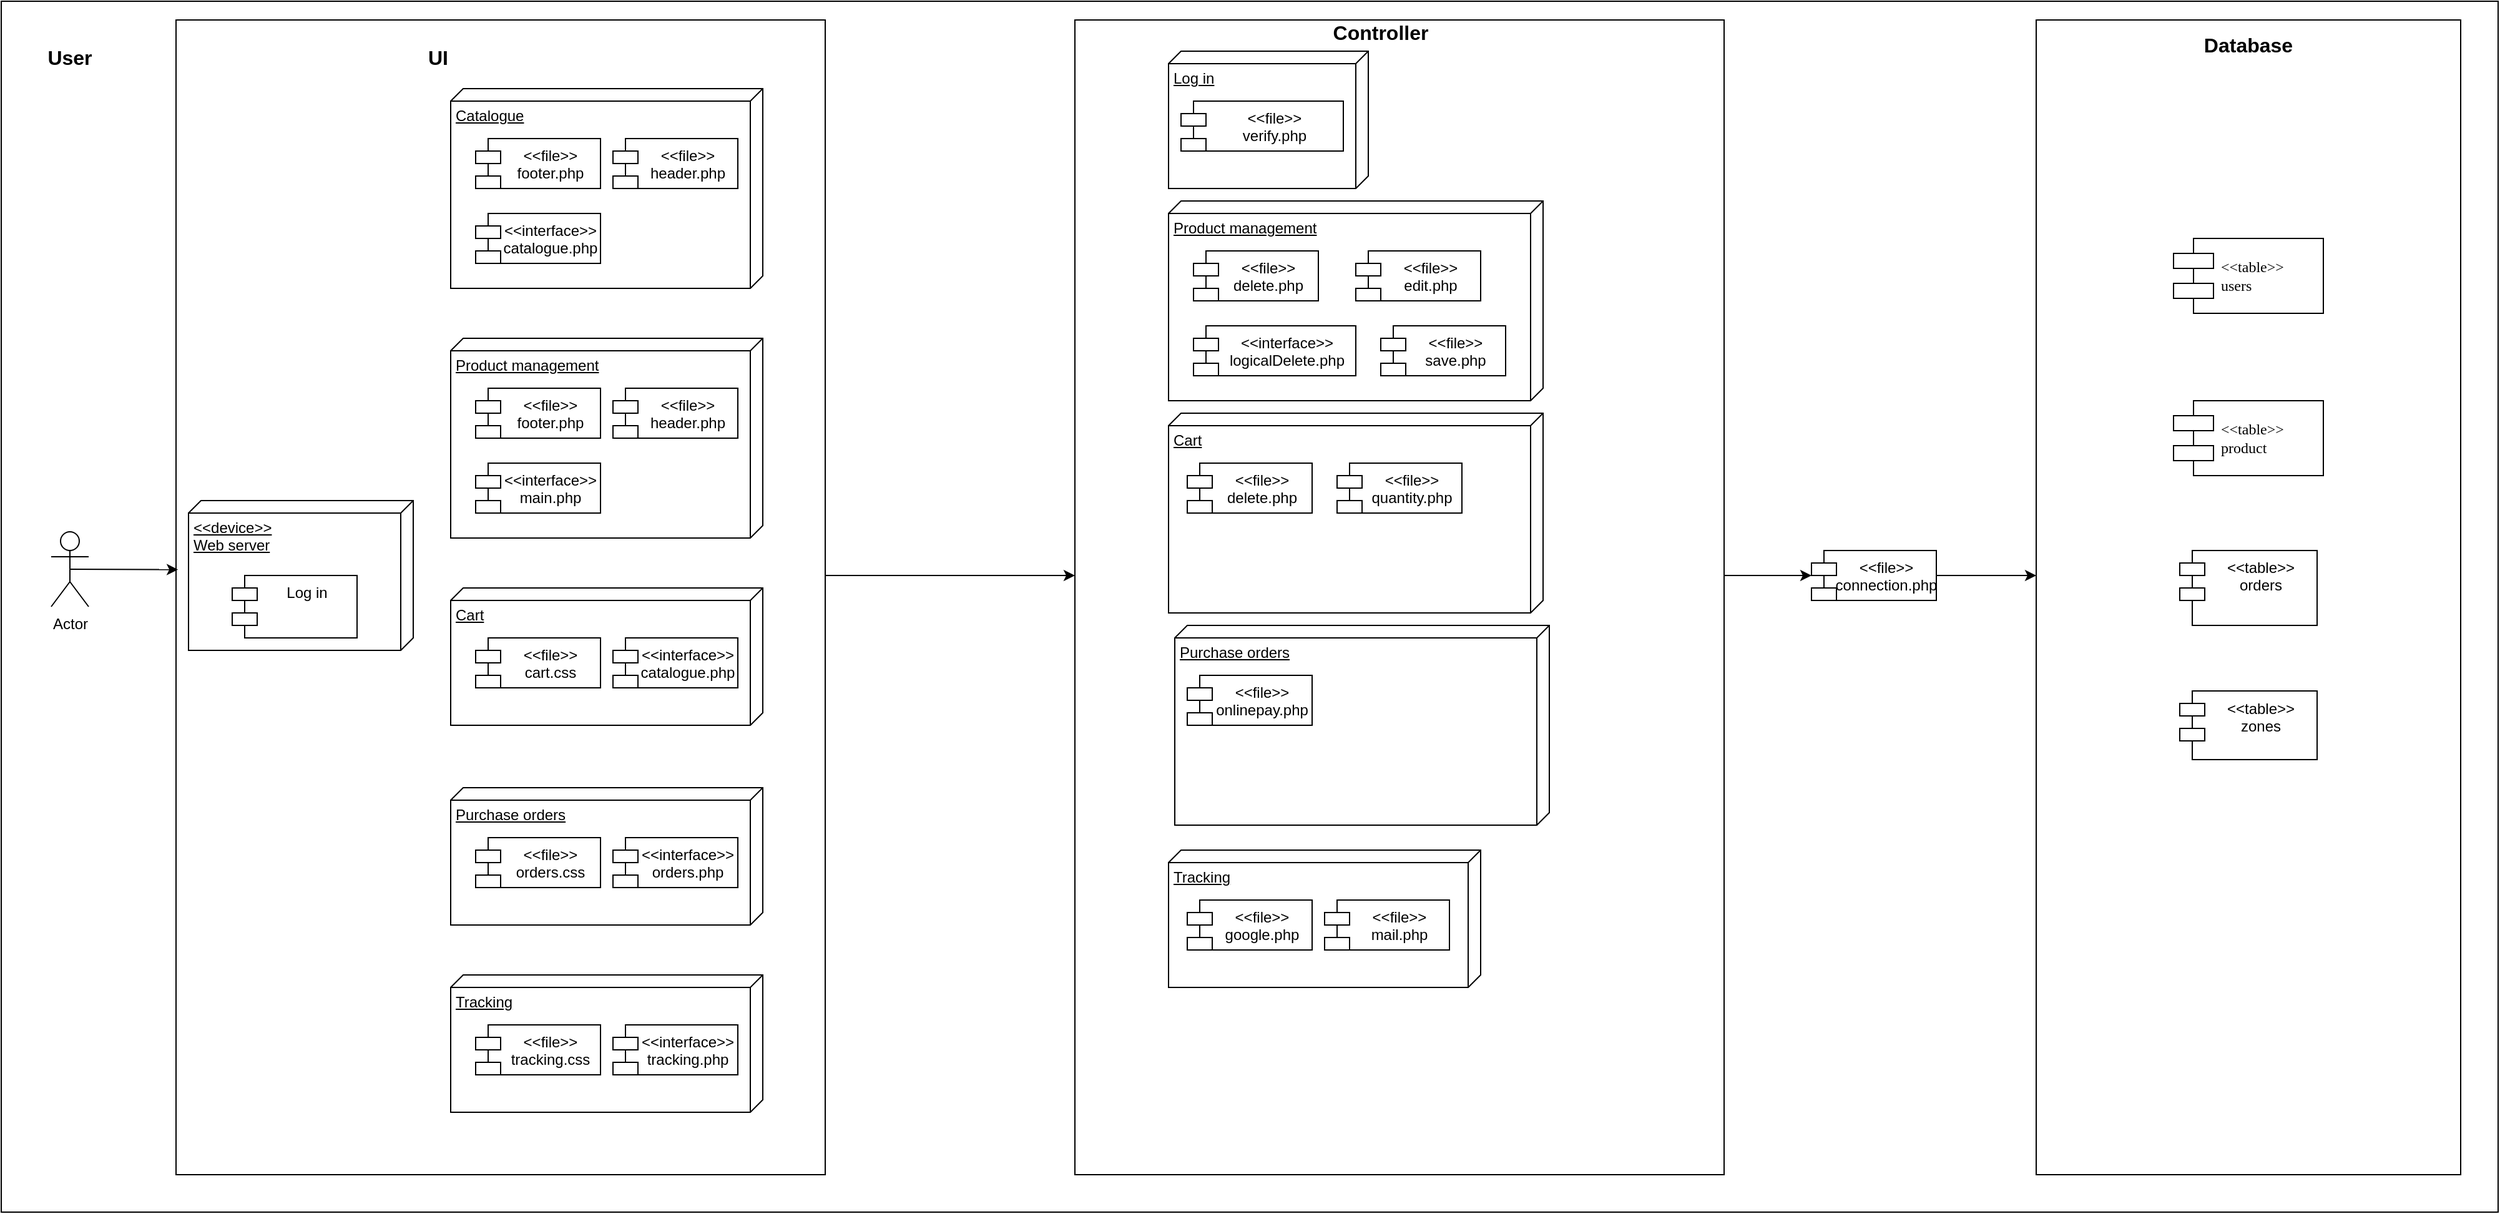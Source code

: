 <mxfile version="22.1.2" type="github">
  <diagram name="Page-1" id="5f0bae14-7c28-e335-631c-24af17079c00">
    <mxGraphModel dx="1257" dy="803" grid="1" gridSize="10" guides="1" tooltips="1" connect="1" arrows="1" fold="1" page="1" pageScale="1" pageWidth="1100" pageHeight="850" background="none" math="0" shadow="0">
      <root>
        <mxCell id="0" />
        <mxCell id="1" parent="0" />
        <mxCell id="FuZpPCYy12ZQtTk08nKj-1" value="" style="rounded=0;whiteSpace=wrap;html=1;movable=1;resizable=1;rotatable=1;deletable=1;editable=1;locked=0;connectable=1;" vertex="1" parent="1">
          <mxGeometry x="20" width="2000" height="970" as="geometry" />
        </mxCell>
        <mxCell id="FuZpPCYy12ZQtTk08nKj-2" value="" style="rounded=0;whiteSpace=wrap;html=1;" vertex="1" parent="1">
          <mxGeometry x="1650" y="15" width="340" height="925" as="geometry" />
        </mxCell>
        <mxCell id="FuZpPCYy12ZQtTk08nKj-3" value="" style="rounded=0;whiteSpace=wrap;html=1;" vertex="1" parent="1">
          <mxGeometry x="160" y="15" width="520" height="925" as="geometry" />
        </mxCell>
        <mxCell id="FuZpPCYy12ZQtTk08nKj-4" value="&lt;font style=&quot;font-size: 16px;&quot;&gt;&lt;b&gt;User&lt;/b&gt;&lt;/font&gt;" style="text;html=1;strokeColor=none;fillColor=none;align=center;verticalAlign=middle;whiteSpace=wrap;rounded=0;" vertex="1" parent="1">
          <mxGeometry x="45" y="30" width="60" height="30" as="geometry" />
        </mxCell>
        <mxCell id="FuZpPCYy12ZQtTk08nKj-5" value="&lt;font style=&quot;font-size: 16px;&quot;&gt;&lt;b&gt;UI&lt;/b&gt;&lt;/font&gt;" style="text;html=1;strokeColor=none;fillColor=none;align=center;verticalAlign=middle;whiteSpace=wrap;rounded=0;" vertex="1" parent="1">
          <mxGeometry x="340" y="30" width="60" height="30" as="geometry" />
        </mxCell>
        <mxCell id="FuZpPCYy12ZQtTk08nKj-6" value="&lt;span style=&quot;font-size: 16px;&quot;&gt;&lt;b&gt;&lt;br&gt;&lt;/b&gt;&lt;/span&gt;" style="text;html=1;strokeColor=none;fillColor=none;align=center;verticalAlign=middle;whiteSpace=wrap;rounded=0;" vertex="1" parent="1">
          <mxGeometry x="880" y="30" width="60" height="30" as="geometry" />
        </mxCell>
        <mxCell id="FuZpPCYy12ZQtTk08nKj-7" value="Actor" style="shape=umlActor;verticalLabelPosition=bottom;verticalAlign=top;html=1;outlineConnect=0;" vertex="1" parent="1">
          <mxGeometry x="60" y="425" width="30" height="60" as="geometry" />
        </mxCell>
        <mxCell id="FuZpPCYy12ZQtTk08nKj-8" value="&lt;span style=&quot;font-size: 16px;&quot;&gt;&lt;b&gt;Database&lt;br&gt;&lt;/b&gt;&lt;/span&gt;" style="text;html=1;strokeColor=none;fillColor=none;align=center;verticalAlign=middle;whiteSpace=wrap;rounded=0;" vertex="1" parent="1">
          <mxGeometry x="1775" y="20" width="90" height="30" as="geometry" />
        </mxCell>
        <mxCell id="FuZpPCYy12ZQtTk08nKj-9" value="" style="group;movable=1;resizable=1;rotatable=1;deletable=1;editable=1;locked=0;connectable=1;fillStyle=auto;" vertex="1" connectable="0" parent="1">
          <mxGeometry x="170" y="400" width="180" height="120" as="geometry" />
        </mxCell>
        <mxCell id="FuZpPCYy12ZQtTk08nKj-10" value="&amp;lt;&amp;lt;device&amp;gt;&amp;gt;&lt;br&gt;Web server" style="verticalAlign=top;align=left;spacingTop=8;spacingLeft=2;spacingRight=12;shape=cube;size=10;direction=south;fontStyle=4;html=1;whiteSpace=wrap;movable=0;resizable=0;rotatable=0;deletable=0;editable=0;locked=1;connectable=0;" vertex="1" parent="FuZpPCYy12ZQtTk08nKj-9">
          <mxGeometry width="180" height="120" as="geometry" />
        </mxCell>
        <mxCell id="FuZpPCYy12ZQtTk08nKj-11" value="Log in" style="shape=module;align=left;spacingLeft=20;align=center;verticalAlign=top;whiteSpace=wrap;html=1;" vertex="1" parent="FuZpPCYy12ZQtTk08nKj-9">
          <mxGeometry x="35" y="60" width="100" height="50" as="geometry" />
        </mxCell>
        <mxCell id="FuZpPCYy12ZQtTk08nKj-12" value="" style="group" vertex="1" connectable="0" parent="1">
          <mxGeometry x="380" y="70" width="250" height="160" as="geometry" />
        </mxCell>
        <mxCell id="FuZpPCYy12ZQtTk08nKj-13" value="Catalogue" style="verticalAlign=top;align=left;spacingTop=8;spacingLeft=2;spacingRight=12;shape=cube;size=10;direction=south;fontStyle=4;html=1;whiteSpace=wrap;" vertex="1" parent="FuZpPCYy12ZQtTk08nKj-12">
          <mxGeometry width="250" height="160" as="geometry" />
        </mxCell>
        <mxCell id="FuZpPCYy12ZQtTk08nKj-14" value="&amp;lt;&amp;lt;file&amp;gt;&amp;gt;&lt;br&gt;footer.php" style="shape=module;align=left;spacingLeft=20;align=center;verticalAlign=top;whiteSpace=wrap;html=1;" vertex="1" parent="FuZpPCYy12ZQtTk08nKj-12">
          <mxGeometry x="20" y="40" width="100" height="40" as="geometry" />
        </mxCell>
        <mxCell id="FuZpPCYy12ZQtTk08nKj-15" value="&amp;lt;&amp;lt;file&amp;gt;&amp;gt;&lt;br&gt;header.php" style="shape=module;align=left;spacingLeft=20;align=center;verticalAlign=top;whiteSpace=wrap;html=1;" vertex="1" parent="FuZpPCYy12ZQtTk08nKj-12">
          <mxGeometry x="130" y="40" width="100" height="40" as="geometry" />
        </mxCell>
        <mxCell id="FuZpPCYy12ZQtTk08nKj-16" value="&amp;lt;&amp;lt;interface&amp;gt;&amp;gt;&lt;br&gt;catalogue.php" style="shape=module;align=left;spacingLeft=20;align=center;verticalAlign=top;whiteSpace=wrap;html=1;" vertex="1" parent="FuZpPCYy12ZQtTk08nKj-12">
          <mxGeometry x="20" y="100" width="100" height="40" as="geometry" />
        </mxCell>
        <mxCell id="FuZpPCYy12ZQtTk08nKj-17" value="" style="group" vertex="1" connectable="0" parent="1">
          <mxGeometry x="380" y="270" width="250" height="160" as="geometry" />
        </mxCell>
        <mxCell id="FuZpPCYy12ZQtTk08nKj-18" value="Product management" style="verticalAlign=top;align=left;spacingTop=8;spacingLeft=2;spacingRight=12;shape=cube;size=10;direction=south;fontStyle=4;html=1;whiteSpace=wrap;" vertex="1" parent="FuZpPCYy12ZQtTk08nKj-17">
          <mxGeometry width="250" height="160" as="geometry" />
        </mxCell>
        <mxCell id="FuZpPCYy12ZQtTk08nKj-19" value="&amp;lt;&amp;lt;file&amp;gt;&amp;gt;&lt;br&gt;footer.php" style="shape=module;align=left;spacingLeft=20;align=center;verticalAlign=top;whiteSpace=wrap;html=1;" vertex="1" parent="FuZpPCYy12ZQtTk08nKj-17">
          <mxGeometry x="20" y="40" width="100" height="40" as="geometry" />
        </mxCell>
        <mxCell id="FuZpPCYy12ZQtTk08nKj-20" value="&amp;lt;&amp;lt;file&amp;gt;&amp;gt;&lt;br&gt;header.php" style="shape=module;align=left;spacingLeft=20;align=center;verticalAlign=top;whiteSpace=wrap;html=1;" vertex="1" parent="FuZpPCYy12ZQtTk08nKj-17">
          <mxGeometry x="130" y="40" width="100" height="40" as="geometry" />
        </mxCell>
        <mxCell id="FuZpPCYy12ZQtTk08nKj-21" value="&amp;lt;&amp;lt;interface&amp;gt;&amp;gt;&lt;br&gt;main.php" style="shape=module;align=left;spacingLeft=20;align=center;verticalAlign=top;whiteSpace=wrap;html=1;" vertex="1" parent="FuZpPCYy12ZQtTk08nKj-17">
          <mxGeometry x="20" y="100" width="100" height="40" as="geometry" />
        </mxCell>
        <mxCell id="FuZpPCYy12ZQtTk08nKj-22" value="" style="group" vertex="1" connectable="0" parent="1">
          <mxGeometry x="380" y="470" width="250" height="160" as="geometry" />
        </mxCell>
        <mxCell id="FuZpPCYy12ZQtTk08nKj-23" value="Cart" style="verticalAlign=top;align=left;spacingTop=8;spacingLeft=2;spacingRight=12;shape=cube;size=10;direction=south;fontStyle=4;html=1;whiteSpace=wrap;" vertex="1" parent="FuZpPCYy12ZQtTk08nKj-22">
          <mxGeometry width="250" height="110" as="geometry" />
        </mxCell>
        <mxCell id="FuZpPCYy12ZQtTk08nKj-24" value="&amp;lt;&amp;lt;file&amp;gt;&amp;gt;&lt;br&gt;cart.css" style="shape=module;align=left;spacingLeft=20;align=center;verticalAlign=top;whiteSpace=wrap;html=1;" vertex="1" parent="FuZpPCYy12ZQtTk08nKj-22">
          <mxGeometry x="20" y="40" width="100" height="40" as="geometry" />
        </mxCell>
        <mxCell id="FuZpPCYy12ZQtTk08nKj-25" value="&amp;lt;&amp;lt;interface&amp;gt;&amp;gt;&lt;br&gt;catalogue.php" style="shape=module;align=left;spacingLeft=20;align=center;verticalAlign=top;whiteSpace=wrap;html=1;" vertex="1" parent="FuZpPCYy12ZQtTk08nKj-22">
          <mxGeometry x="130" y="40" width="100" height="40" as="geometry" />
        </mxCell>
        <mxCell id="FuZpPCYy12ZQtTk08nKj-26" value="" style="group" vertex="1" connectable="0" parent="1">
          <mxGeometry x="380" y="630" width="250" height="310" as="geometry" />
        </mxCell>
        <mxCell id="FuZpPCYy12ZQtTk08nKj-27" value="Purchase orders" style="verticalAlign=top;align=left;spacingTop=8;spacingLeft=2;spacingRight=12;shape=cube;size=10;direction=south;fontStyle=4;html=1;whiteSpace=wrap;" vertex="1" parent="FuZpPCYy12ZQtTk08nKj-26">
          <mxGeometry width="250" height="110" as="geometry" />
        </mxCell>
        <mxCell id="FuZpPCYy12ZQtTk08nKj-28" value="&amp;lt;&amp;lt;file&amp;gt;&amp;gt;&lt;br&gt;orders.css" style="shape=module;align=left;spacingLeft=20;align=center;verticalAlign=top;whiteSpace=wrap;html=1;" vertex="1" parent="FuZpPCYy12ZQtTk08nKj-26">
          <mxGeometry x="20" y="40" width="100" height="40" as="geometry" />
        </mxCell>
        <mxCell id="FuZpPCYy12ZQtTk08nKj-29" value="&amp;lt;&amp;lt;interface&amp;gt;&amp;gt;&lt;br&gt;orders.php" style="shape=module;align=left;spacingLeft=20;align=center;verticalAlign=top;whiteSpace=wrap;html=1;" vertex="1" parent="FuZpPCYy12ZQtTk08nKj-26">
          <mxGeometry x="130" y="40" width="100" height="40" as="geometry" />
        </mxCell>
        <mxCell id="FuZpPCYy12ZQtTk08nKj-30" value="" style="group" vertex="1" connectable="0" parent="FuZpPCYy12ZQtTk08nKj-26">
          <mxGeometry y="150" width="250" height="160" as="geometry" />
        </mxCell>
        <mxCell id="FuZpPCYy12ZQtTk08nKj-31" value="Tracking" style="verticalAlign=top;align=left;spacingTop=8;spacingLeft=2;spacingRight=12;shape=cube;size=10;direction=south;fontStyle=4;html=1;whiteSpace=wrap;" vertex="1" parent="FuZpPCYy12ZQtTk08nKj-30">
          <mxGeometry width="250" height="110" as="geometry" />
        </mxCell>
        <mxCell id="FuZpPCYy12ZQtTk08nKj-32" value="&amp;lt;&amp;lt;file&amp;gt;&amp;gt;&lt;br&gt;tracking.css" style="shape=module;align=left;spacingLeft=20;align=center;verticalAlign=top;whiteSpace=wrap;html=1;" vertex="1" parent="FuZpPCYy12ZQtTk08nKj-30">
          <mxGeometry x="20" y="40" width="100" height="40" as="geometry" />
        </mxCell>
        <mxCell id="FuZpPCYy12ZQtTk08nKj-33" value="&amp;lt;&amp;lt;interface&amp;gt;&amp;gt;&lt;br&gt;tracking.php" style="shape=module;align=left;spacingLeft=20;align=center;verticalAlign=top;whiteSpace=wrap;html=1;" vertex="1" parent="FuZpPCYy12ZQtTk08nKj-30">
          <mxGeometry x="130" y="40" width="100" height="40" as="geometry" />
        </mxCell>
        <mxCell id="FuZpPCYy12ZQtTk08nKj-34" value="" style="rounded=0;whiteSpace=wrap;html=1;" vertex="1" parent="1">
          <mxGeometry x="880" y="15" width="520" height="925" as="geometry" />
        </mxCell>
        <mxCell id="FuZpPCYy12ZQtTk08nKj-35" value="" style="group" vertex="1" connectable="0" parent="1">
          <mxGeometry x="955" y="160" width="370" height="160" as="geometry" />
        </mxCell>
        <mxCell id="FuZpPCYy12ZQtTk08nKj-36" value="Product management" style="verticalAlign=top;align=left;spacingTop=8;spacingLeft=2;spacingRight=12;shape=cube;size=10;direction=south;fontStyle=4;html=1;whiteSpace=wrap;" vertex="1" parent="FuZpPCYy12ZQtTk08nKj-35">
          <mxGeometry width="300" height="160" as="geometry" />
        </mxCell>
        <mxCell id="FuZpPCYy12ZQtTk08nKj-37" value="&amp;lt;&amp;lt;file&amp;gt;&amp;gt;&lt;br&gt;delete.php" style="shape=module;align=left;spacingLeft=20;align=center;verticalAlign=top;whiteSpace=wrap;html=1;" vertex="1" parent="FuZpPCYy12ZQtTk08nKj-35">
          <mxGeometry x="20" y="40" width="100" height="40" as="geometry" />
        </mxCell>
        <mxCell id="FuZpPCYy12ZQtTk08nKj-38" value="&amp;lt;&amp;lt;file&amp;gt;&amp;gt;&lt;br style=&quot;border-color: var(--border-color);&quot;&gt;edit.php" style="shape=module;align=left;spacingLeft=20;align=center;verticalAlign=top;whiteSpace=wrap;html=1;" vertex="1" parent="FuZpPCYy12ZQtTk08nKj-35">
          <mxGeometry x="150" y="40" width="100" height="40" as="geometry" />
        </mxCell>
        <mxCell id="FuZpPCYy12ZQtTk08nKj-39" value="&amp;lt;&amp;lt;interface&amp;gt;&amp;gt;&lt;br&gt;logicalDelete.php" style="shape=module;align=left;spacingLeft=20;align=center;verticalAlign=top;whiteSpace=wrap;html=1;" vertex="1" parent="FuZpPCYy12ZQtTk08nKj-35">
          <mxGeometry x="20" y="100" width="130" height="40" as="geometry" />
        </mxCell>
        <mxCell id="FuZpPCYy12ZQtTk08nKj-40" value="&amp;lt;&amp;lt;file&amp;gt;&amp;gt;&lt;br style=&quot;border-color: var(--border-color);&quot;&gt;save.php" style="shape=module;align=left;spacingLeft=20;align=center;verticalAlign=top;whiteSpace=wrap;html=1;" vertex="1" parent="FuZpPCYy12ZQtTk08nKj-35">
          <mxGeometry x="170" y="100" width="100" height="40" as="geometry" />
        </mxCell>
        <mxCell id="FuZpPCYy12ZQtTk08nKj-41" value="" style="group" vertex="1" connectable="0" parent="1">
          <mxGeometry x="955" y="40" width="370" height="160" as="geometry" />
        </mxCell>
        <mxCell id="FuZpPCYy12ZQtTk08nKj-42" value="Log in" style="verticalAlign=top;align=left;spacingTop=8;spacingLeft=2;spacingRight=12;shape=cube;size=10;direction=south;fontStyle=4;html=1;whiteSpace=wrap;" vertex="1" parent="FuZpPCYy12ZQtTk08nKj-41">
          <mxGeometry width="160" height="110" as="geometry" />
        </mxCell>
        <mxCell id="FuZpPCYy12ZQtTk08nKj-43" value="&amp;lt;&amp;lt;file&amp;gt;&amp;gt;&lt;br&gt;verify.php" style="shape=module;align=left;spacingLeft=20;align=center;verticalAlign=top;whiteSpace=wrap;html=1;" vertex="1" parent="FuZpPCYy12ZQtTk08nKj-41">
          <mxGeometry x="10" y="40" width="130" height="40" as="geometry" />
        </mxCell>
        <mxCell id="FuZpPCYy12ZQtTk08nKj-44" value="&lt;span style=&quot;font-size: 16px;&quot;&gt;&lt;b&gt;Controller&lt;br&gt;&lt;/b&gt;&lt;/span&gt;" style="text;html=1;strokeColor=none;fillColor=none;align=center;verticalAlign=middle;whiteSpace=wrap;rounded=0;" vertex="1" parent="FuZpPCYy12ZQtTk08nKj-41">
          <mxGeometry x="125" y="-30" width="90" height="30" as="geometry" />
        </mxCell>
        <mxCell id="FuZpPCYy12ZQtTk08nKj-45" style="rounded=0;orthogonalLoop=1;jettySize=auto;html=1;exitX=0.5;exitY=0.5;exitDx=0;exitDy=0;exitPerimeter=0;entryX=0.003;entryY=0.476;entryDx=0;entryDy=0;entryPerimeter=0;fontFamily=Helvetica;fontSize=12;fontColor=default;" edge="1" parent="1" source="FuZpPCYy12ZQtTk08nKj-7" target="FuZpPCYy12ZQtTk08nKj-3">
          <mxGeometry relative="1" as="geometry" />
        </mxCell>
        <mxCell id="FuZpPCYy12ZQtTk08nKj-46" value="" style="endArrow=classic;html=1;rounded=0;fontFamily=Helvetica;fontSize=12;fontColor=default;" edge="1" parent="1">
          <mxGeometry width="50" height="50" relative="1" as="geometry">
            <mxPoint x="680" y="460" as="sourcePoint" />
            <mxPoint x="880" y="460" as="targetPoint" />
          </mxGeometry>
        </mxCell>
        <mxCell id="FuZpPCYy12ZQtTk08nKj-47" value="" style="group" vertex="1" connectable="0" parent="1">
          <mxGeometry x="955" y="330" width="370" height="160" as="geometry" />
        </mxCell>
        <mxCell id="FuZpPCYy12ZQtTk08nKj-48" value="Cart" style="verticalAlign=top;align=left;spacingTop=8;spacingLeft=2;spacingRight=12;shape=cube;size=10;direction=south;fontStyle=4;html=1;whiteSpace=wrap;" vertex="1" parent="FuZpPCYy12ZQtTk08nKj-47">
          <mxGeometry width="300" height="160" as="geometry" />
        </mxCell>
        <mxCell id="FuZpPCYy12ZQtTk08nKj-49" value="&amp;lt;&amp;lt;file&amp;gt;&amp;gt;&lt;br&gt;delete.php" style="shape=module;align=left;spacingLeft=20;align=center;verticalAlign=top;whiteSpace=wrap;html=1;" vertex="1" parent="FuZpPCYy12ZQtTk08nKj-47">
          <mxGeometry x="15" y="40" width="100" height="40" as="geometry" />
        </mxCell>
        <mxCell id="FuZpPCYy12ZQtTk08nKj-50" value="&amp;lt;&amp;lt;file&amp;gt;&amp;gt;&lt;br&gt;quantity.php" style="shape=module;align=left;spacingLeft=20;align=center;verticalAlign=top;whiteSpace=wrap;html=1;" vertex="1" parent="FuZpPCYy12ZQtTk08nKj-47">
          <mxGeometry x="135" y="40" width="100" height="40" as="geometry" />
        </mxCell>
        <mxCell id="FuZpPCYy12ZQtTk08nKj-51" value="&amp;lt;&amp;lt;file&amp;gt;&amp;gt;&lt;br&gt;connection.php" style="shape=module;align=left;spacingLeft=20;align=center;verticalAlign=top;whiteSpace=wrap;html=1;" vertex="1" parent="1">
          <mxGeometry x="1470" y="440" width="100" height="40" as="geometry" />
        </mxCell>
        <mxCell id="FuZpPCYy12ZQtTk08nKj-52" value="" style="endArrow=classic;html=1;rounded=0;fontFamily=Helvetica;fontSize=12;fontColor=default;" edge="1" parent="1" target="FuZpPCYy12ZQtTk08nKj-51">
          <mxGeometry width="50" height="50" relative="1" as="geometry">
            <mxPoint x="1400" y="460" as="sourcePoint" />
            <mxPoint x="1599" y="459.23" as="targetPoint" />
          </mxGeometry>
        </mxCell>
        <mxCell id="FuZpPCYy12ZQtTk08nKj-53" value="&amp;lt;&amp;lt;table&amp;gt;&amp;gt;&lt;br&gt;zones" style="shape=module;align=left;spacingLeft=20;align=center;verticalAlign=top;whiteSpace=wrap;html=1;movable=1;resizable=1;rotatable=1;deletable=1;editable=1;locked=0;connectable=1;" vertex="1" parent="1">
          <mxGeometry x="1765" y="552.5" width="110" height="55" as="geometry" />
        </mxCell>
        <mxCell id="FuZpPCYy12ZQtTk08nKj-54" value="&amp;lt;&amp;lt;table&amp;gt;&amp;gt;&lt;br&gt;orders" style="shape=module;align=left;spacingLeft=20;align=center;verticalAlign=top;whiteSpace=wrap;html=1;movable=1;resizable=1;rotatable=1;deletable=1;editable=1;locked=0;connectable=1;" vertex="1" parent="1">
          <mxGeometry x="1765" y="440" width="110" height="60" as="geometry" />
        </mxCell>
        <mxCell id="FuZpPCYy12ZQtTk08nKj-55" value="&amp;lt;&amp;lt;table&amp;gt;&amp;gt;&lt;br&gt;product" style="shape=component;align=left;spacingLeft=36;rounded=0;shadow=0;comic=0;labelBackgroundColor=none;strokeWidth=1;fontFamily=Verdana;fontSize=12;html=1;" vertex="1" parent="1">
          <mxGeometry x="1760" y="320" width="120" height="60" as="geometry" />
        </mxCell>
        <mxCell id="FuZpPCYy12ZQtTk08nKj-56" value="&amp;lt;&amp;lt;table&amp;gt;&amp;gt;&lt;br&gt;users" style="shape=component;align=left;spacingLeft=36;rounded=0;shadow=0;comic=0;labelBackgroundColor=none;strokeWidth=1;fontFamily=Verdana;fontSize=12;html=1;" vertex="1" parent="1">
          <mxGeometry x="1760" y="190" width="120" height="60" as="geometry" />
        </mxCell>
        <mxCell id="FuZpPCYy12ZQtTk08nKj-57" value="" style="group" vertex="1" connectable="0" parent="1">
          <mxGeometry x="955" y="680" width="250" height="110" as="geometry" />
        </mxCell>
        <mxCell id="FuZpPCYy12ZQtTk08nKj-58" value="Tracking" style="verticalAlign=top;align=left;spacingTop=8;spacingLeft=2;spacingRight=12;shape=cube;size=10;direction=south;fontStyle=4;html=1;whiteSpace=wrap;" vertex="1" parent="FuZpPCYy12ZQtTk08nKj-57">
          <mxGeometry width="250" height="110" as="geometry" />
        </mxCell>
        <mxCell id="FuZpPCYy12ZQtTk08nKj-59" value="&amp;lt;&amp;lt;file&amp;gt;&amp;gt;&lt;br&gt;google.php" style="shape=module;align=left;spacingLeft=20;align=center;verticalAlign=top;whiteSpace=wrap;html=1;" vertex="1" parent="FuZpPCYy12ZQtTk08nKj-57">
          <mxGeometry x="15" y="40" width="100" height="40" as="geometry" />
        </mxCell>
        <mxCell id="FuZpPCYy12ZQtTk08nKj-60" value="&amp;lt;&amp;lt;file&amp;gt;&amp;gt;&lt;br&gt;mail.php" style="shape=module;align=left;spacingLeft=20;align=center;verticalAlign=top;whiteSpace=wrap;html=1;" vertex="1" parent="FuZpPCYy12ZQtTk08nKj-57">
          <mxGeometry x="125" y="40" width="100" height="40" as="geometry" />
        </mxCell>
        <mxCell id="FuZpPCYy12ZQtTk08nKj-61" value="" style="group" vertex="1" connectable="0" parent="1">
          <mxGeometry x="960" y="500" width="300" height="160" as="geometry" />
        </mxCell>
        <mxCell id="FuZpPCYy12ZQtTk08nKj-62" value="Purchase orders" style="verticalAlign=top;align=left;spacingTop=8;spacingLeft=2;spacingRight=12;shape=cube;size=10;direction=south;fontStyle=4;html=1;whiteSpace=wrap;" vertex="1" parent="FuZpPCYy12ZQtTk08nKj-61">
          <mxGeometry width="300" height="160" as="geometry" />
        </mxCell>
        <mxCell id="FuZpPCYy12ZQtTk08nKj-63" value="&amp;lt;&amp;lt;file&amp;gt;&amp;gt;&lt;br&gt;onlinepay.php" style="shape=module;align=left;spacingLeft=20;align=center;verticalAlign=top;whiteSpace=wrap;html=1;" vertex="1" parent="FuZpPCYy12ZQtTk08nKj-61">
          <mxGeometry x="10" y="40" width="100" height="40" as="geometry" />
        </mxCell>
        <mxCell id="FuZpPCYy12ZQtTk08nKj-64" value="" style="endArrow=classic;html=1;rounded=0;fontFamily=Helvetica;fontSize=12;fontColor=default;" edge="1" parent="1" source="FuZpPCYy12ZQtTk08nKj-51">
          <mxGeometry width="50" height="50" relative="1" as="geometry">
            <mxPoint x="1580" y="459.6" as="sourcePoint" />
            <mxPoint x="1650" y="460" as="targetPoint" />
          </mxGeometry>
        </mxCell>
      </root>
    </mxGraphModel>
  </diagram>
</mxfile>

